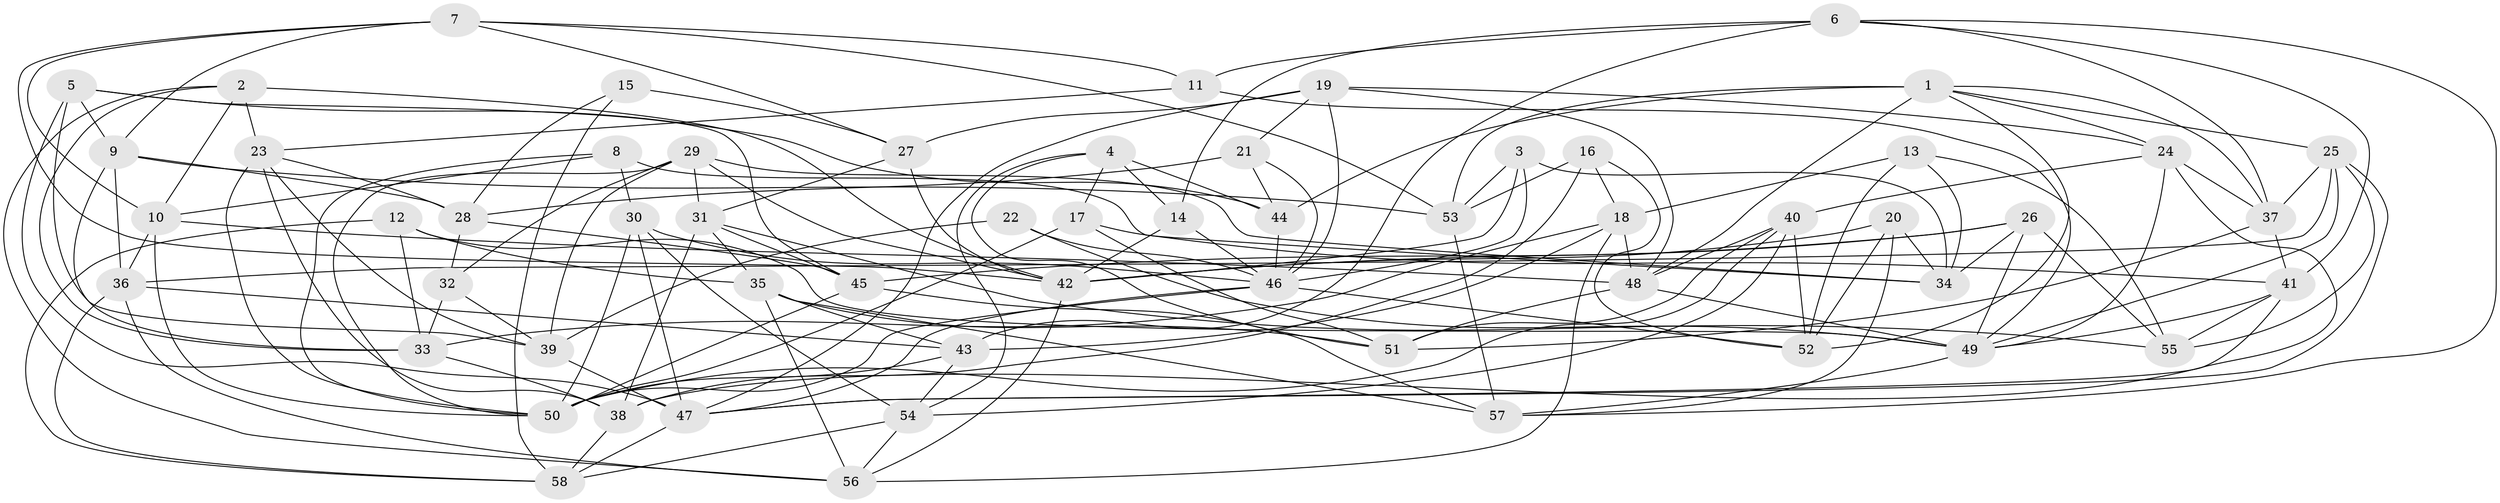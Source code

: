 // original degree distribution, {4: 1.0}
// Generated by graph-tools (version 1.1) at 2025/26/03/09/25 03:26:52]
// undirected, 58 vertices, 165 edges
graph export_dot {
graph [start="1"]
  node [color=gray90,style=filled];
  1;
  2;
  3;
  4;
  5;
  6;
  7;
  8;
  9;
  10;
  11;
  12;
  13;
  14;
  15;
  16;
  17;
  18;
  19;
  20;
  21;
  22;
  23;
  24;
  25;
  26;
  27;
  28;
  29;
  30;
  31;
  32;
  33;
  34;
  35;
  36;
  37;
  38;
  39;
  40;
  41;
  42;
  43;
  44;
  45;
  46;
  47;
  48;
  49;
  50;
  51;
  52;
  53;
  54;
  55;
  56;
  57;
  58;
  1 -- 24 [weight=1.0];
  1 -- 25 [weight=1.0];
  1 -- 37 [weight=1.0];
  1 -- 44 [weight=1.0];
  1 -- 48 [weight=2.0];
  1 -- 52 [weight=1.0];
  1 -- 53 [weight=1.0];
  2 -- 10 [weight=1.0];
  2 -- 23 [weight=1.0];
  2 -- 33 [weight=1.0];
  2 -- 42 [weight=2.0];
  2 -- 56 [weight=1.0];
  3 -- 34 [weight=1.0];
  3 -- 42 [weight=1.0];
  3 -- 46 [weight=1.0];
  3 -- 53 [weight=1.0];
  4 -- 14 [weight=1.0];
  4 -- 17 [weight=1.0];
  4 -- 44 [weight=2.0];
  4 -- 51 [weight=1.0];
  4 -- 54 [weight=1.0];
  5 -- 9 [weight=1.0];
  5 -- 39 [weight=1.0];
  5 -- 44 [weight=1.0];
  5 -- 45 [weight=1.0];
  5 -- 47 [weight=2.0];
  6 -- 11 [weight=1.0];
  6 -- 14 [weight=1.0];
  6 -- 37 [weight=1.0];
  6 -- 41 [weight=1.0];
  6 -- 43 [weight=1.0];
  6 -- 57 [weight=1.0];
  7 -- 9 [weight=1.0];
  7 -- 10 [weight=1.0];
  7 -- 11 [weight=1.0];
  7 -- 27 [weight=1.0];
  7 -- 42 [weight=1.0];
  7 -- 53 [weight=1.0];
  8 -- 10 [weight=1.0];
  8 -- 30 [weight=1.0];
  8 -- 34 [weight=1.0];
  8 -- 50 [weight=1.0];
  9 -- 28 [weight=1.0];
  9 -- 33 [weight=1.0];
  9 -- 36 [weight=1.0];
  9 -- 53 [weight=1.0];
  10 -- 36 [weight=1.0];
  10 -- 48 [weight=1.0];
  10 -- 50 [weight=1.0];
  11 -- 23 [weight=1.0];
  11 -- 49 [weight=1.0];
  12 -- 33 [weight=1.0];
  12 -- 35 [weight=1.0];
  12 -- 49 [weight=1.0];
  12 -- 58 [weight=1.0];
  13 -- 18 [weight=1.0];
  13 -- 34 [weight=1.0];
  13 -- 52 [weight=1.0];
  13 -- 55 [weight=1.0];
  14 -- 42 [weight=1.0];
  14 -- 46 [weight=1.0];
  15 -- 27 [weight=2.0];
  15 -- 28 [weight=1.0];
  15 -- 58 [weight=1.0];
  16 -- 18 [weight=1.0];
  16 -- 38 [weight=1.0];
  16 -- 52 [weight=1.0];
  16 -- 53 [weight=1.0];
  17 -- 41 [weight=1.0];
  17 -- 50 [weight=1.0];
  17 -- 51 [weight=1.0];
  18 -- 33 [weight=1.0];
  18 -- 43 [weight=1.0];
  18 -- 48 [weight=1.0];
  18 -- 56 [weight=1.0];
  19 -- 21 [weight=1.0];
  19 -- 24 [weight=1.0];
  19 -- 27 [weight=1.0];
  19 -- 46 [weight=1.0];
  19 -- 47 [weight=1.0];
  19 -- 48 [weight=1.0];
  20 -- 34 [weight=1.0];
  20 -- 42 [weight=1.0];
  20 -- 52 [weight=1.0];
  20 -- 57 [weight=1.0];
  21 -- 28 [weight=1.0];
  21 -- 44 [weight=1.0];
  21 -- 46 [weight=1.0];
  22 -- 39 [weight=1.0];
  22 -- 46 [weight=1.0];
  22 -- 49 [weight=2.0];
  23 -- 28 [weight=1.0];
  23 -- 38 [weight=1.0];
  23 -- 39 [weight=1.0];
  23 -- 50 [weight=1.0];
  24 -- 37 [weight=1.0];
  24 -- 38 [weight=1.0];
  24 -- 40 [weight=1.0];
  24 -- 49 [weight=1.0];
  25 -- 36 [weight=1.0];
  25 -- 37 [weight=1.0];
  25 -- 47 [weight=1.0];
  25 -- 49 [weight=1.0];
  25 -- 55 [weight=1.0];
  26 -- 34 [weight=1.0];
  26 -- 42 [weight=1.0];
  26 -- 45 [weight=1.0];
  26 -- 49 [weight=1.0];
  26 -- 55 [weight=2.0];
  27 -- 31 [weight=1.0];
  27 -- 42 [weight=1.0];
  28 -- 32 [weight=1.0];
  28 -- 45 [weight=1.0];
  29 -- 31 [weight=1.0];
  29 -- 32 [weight=1.0];
  29 -- 34 [weight=1.0];
  29 -- 39 [weight=1.0];
  29 -- 42 [weight=1.0];
  29 -- 50 [weight=1.0];
  30 -- 46 [weight=1.0];
  30 -- 47 [weight=2.0];
  30 -- 50 [weight=1.0];
  30 -- 54 [weight=1.0];
  31 -- 35 [weight=1.0];
  31 -- 38 [weight=1.0];
  31 -- 45 [weight=1.0];
  31 -- 55 [weight=1.0];
  32 -- 33 [weight=1.0];
  32 -- 39 [weight=1.0];
  33 -- 38 [weight=1.0];
  35 -- 43 [weight=1.0];
  35 -- 51 [weight=1.0];
  35 -- 56 [weight=1.0];
  35 -- 57 [weight=1.0];
  36 -- 43 [weight=1.0];
  36 -- 56 [weight=1.0];
  36 -- 58 [weight=1.0];
  37 -- 41 [weight=1.0];
  37 -- 51 [weight=1.0];
  38 -- 58 [weight=1.0];
  39 -- 47 [weight=1.0];
  40 -- 48 [weight=1.0];
  40 -- 50 [weight=1.0];
  40 -- 51 [weight=1.0];
  40 -- 52 [weight=1.0];
  40 -- 54 [weight=1.0];
  41 -- 47 [weight=1.0];
  41 -- 49 [weight=1.0];
  41 -- 55 [weight=1.0];
  42 -- 56 [weight=1.0];
  43 -- 50 [weight=1.0];
  43 -- 54 [weight=1.0];
  44 -- 46 [weight=1.0];
  45 -- 50 [weight=1.0];
  45 -- 57 [weight=1.0];
  46 -- 47 [weight=1.0];
  46 -- 50 [weight=1.0];
  46 -- 52 [weight=1.0];
  47 -- 58 [weight=1.0];
  48 -- 49 [weight=1.0];
  48 -- 51 [weight=1.0];
  49 -- 57 [weight=1.0];
  53 -- 57 [weight=1.0];
  54 -- 56 [weight=1.0];
  54 -- 58 [weight=1.0];
}
